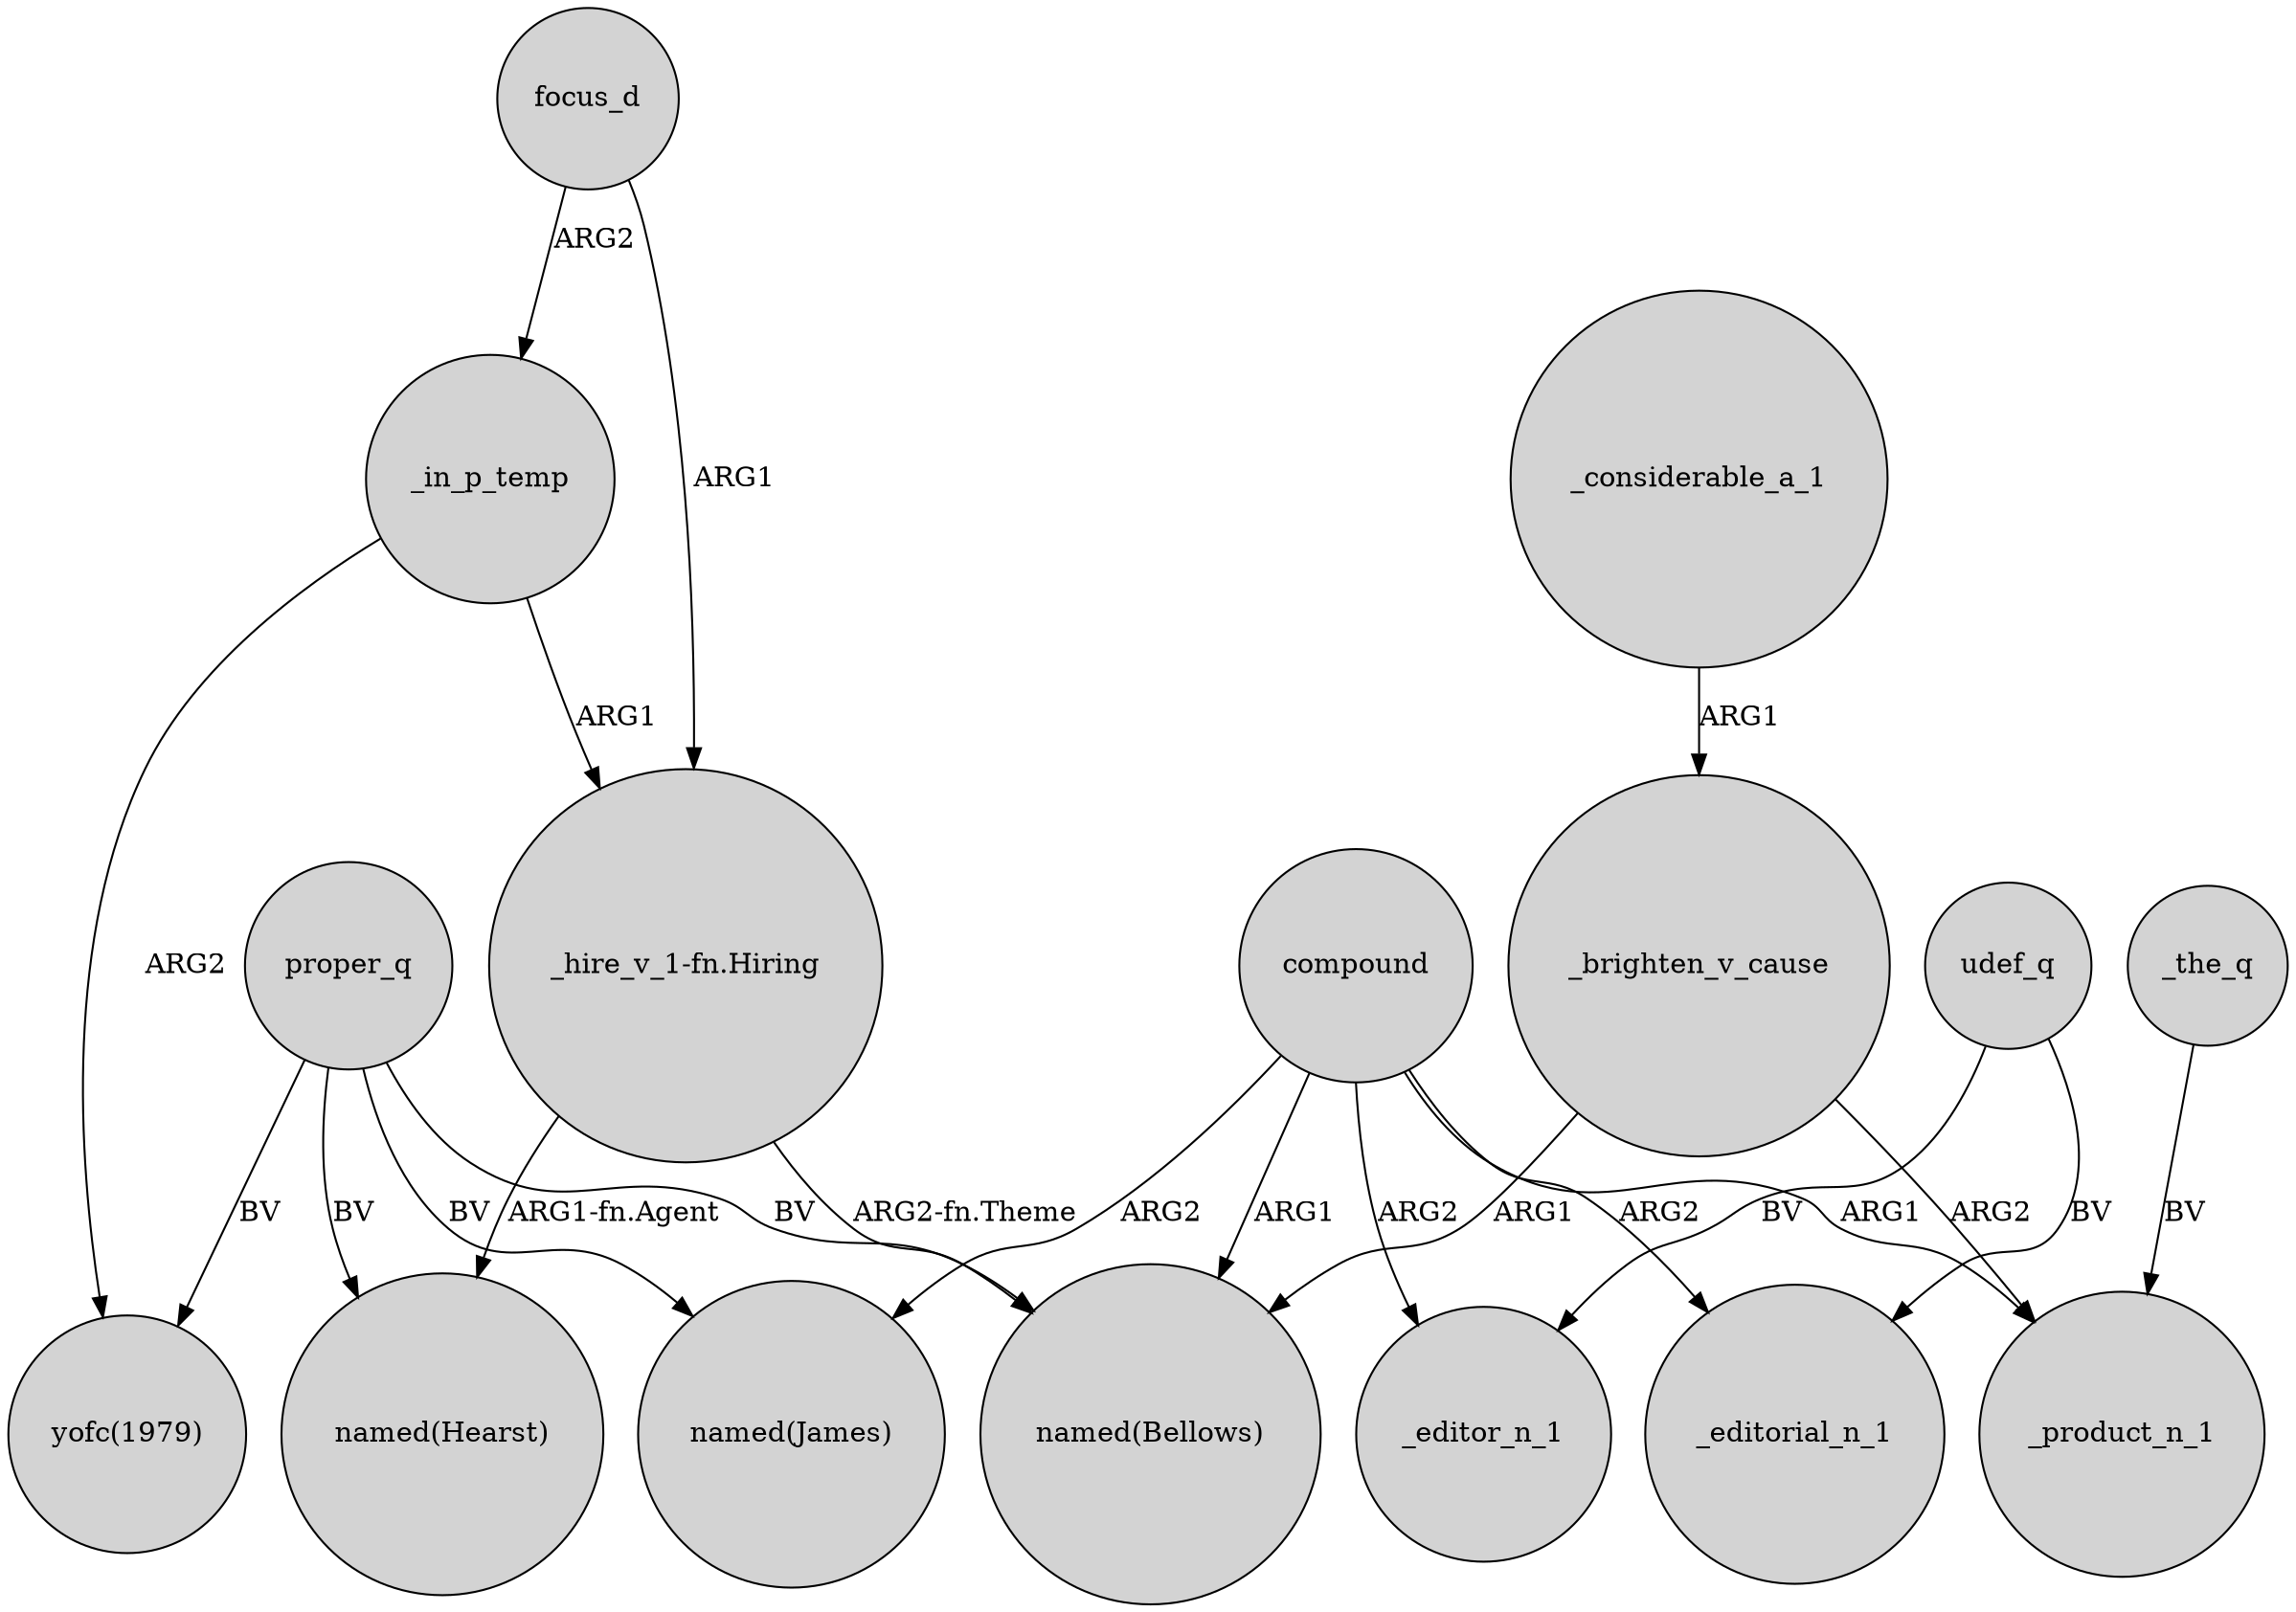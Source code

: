 digraph {
	node [shape=circle style=filled]
	compound -> _product_n_1 [label=ARG1]
	focus_d -> _in_p_temp [label=ARG2]
	udef_q -> _editorial_n_1 [label=BV]
	_in_p_temp -> "_hire_v_1-fn.Hiring" [label=ARG1]
	compound -> "named(James)" [label=ARG2]
	compound -> _editorial_n_1 [label=ARG2]
	_considerable_a_1 -> _brighten_v_cause [label=ARG1]
	"_hire_v_1-fn.Hiring" -> "named(Hearst)" [label="ARG1-fn.Agent"]
	_brighten_v_cause -> _product_n_1 [label=ARG2]
	compound -> _editor_n_1 [label=ARG2]
	compound -> "named(Bellows)" [label=ARG1]
	proper_q -> "yofc(1979)" [label=BV]
	proper_q -> "named(James)" [label=BV]
	proper_q -> "named(Hearst)" [label=BV]
	"_hire_v_1-fn.Hiring" -> "named(Bellows)" [label="ARG2-fn.Theme"]
	_brighten_v_cause -> "named(Bellows)" [label=ARG1]
	_the_q -> _product_n_1 [label=BV]
	_in_p_temp -> "yofc(1979)" [label=ARG2]
	udef_q -> _editor_n_1 [label=BV]
	focus_d -> "_hire_v_1-fn.Hiring" [label=ARG1]
	proper_q -> "named(Bellows)" [label=BV]
}
